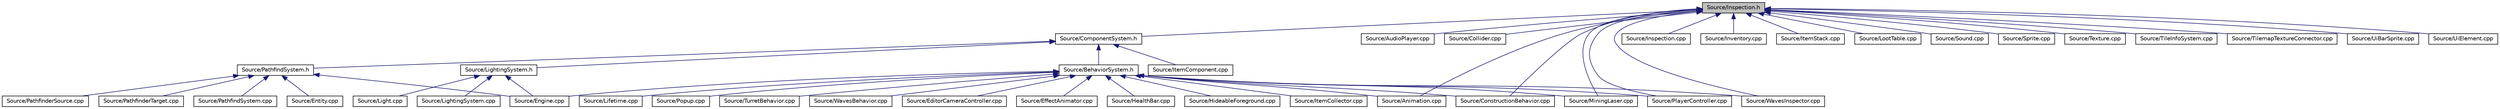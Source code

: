 digraph "Source/Inspection.h"
{
 // LATEX_PDF_SIZE
  edge [fontname="Helvetica",fontsize="10",labelfontname="Helvetica",labelfontsize="10"];
  node [fontname="Helvetica",fontsize="10",shape=record];
  Node1 [label="Source/Inspection.h",height=0.2,width=0.4,color="black", fillcolor="grey75", style="filled", fontcolor="black",tooltip="Helper methods for inspecting things."];
  Node1 -> Node2 [dir="back",color="midnightblue",fontsize="10",style="solid",fontname="Helvetica"];
  Node2 [label="Source/Animation.cpp",height=0.2,width=0.4,color="black", fillcolor="white", style="filled",URL="$Animation_8cpp.html",tooltip="animation component implimentation"];
  Node1 -> Node3 [dir="back",color="midnightblue",fontsize="10",style="solid",fontname="Helvetica"];
  Node3 [label="Source/AudioPlayer.cpp",height=0.2,width=0.4,color="black", fillcolor="white", style="filled",URL="$AudioPlayer_8cpp.html",tooltip="Component that plays audio."];
  Node1 -> Node4 [dir="back",color="midnightblue",fontsize="10",style="solid",fontname="Helvetica"];
  Node4 [label="Source/Collider.cpp",height=0.2,width=0.4,color="black", fillcolor="white", style="filled",URL="$Collider_8cpp.html",tooltip="Base component for detecting collisions."];
  Node1 -> Node5 [dir="back",color="midnightblue",fontsize="10",style="solid",fontname="Helvetica"];
  Node5 [label="Source/ComponentSystem.h",height=0.2,width=0.4,color="black", fillcolor="white", style="filled",URL="$ComponentSystem_8h.html",tooltip="System that keeps track of a specific kind of Component."];
  Node5 -> Node6 [dir="back",color="midnightblue",fontsize="10",style="solid",fontname="Helvetica"];
  Node6 [label="Source/BehaviorSystem.h",height=0.2,width=0.4,color="black", fillcolor="white", style="filled",URL="$BehaviorSystem_8h.html",tooltip="System that keeps track of and updates a specific kind of Behavior."];
  Node6 -> Node2 [dir="back",color="midnightblue",fontsize="10",style="solid",fontname="Helvetica"];
  Node6 -> Node7 [dir="back",color="midnightblue",fontsize="10",style="solid",fontname="Helvetica"];
  Node7 [label="Source/ConstructionBehavior.cpp",height=0.2,width=0.4,color="black", fillcolor="white", style="filled",URL="$ConstructionBehavior_8cpp.html",tooltip="handles the construction of towers and modification of terrain"];
  Node6 -> Node8 [dir="back",color="midnightblue",fontsize="10",style="solid",fontname="Helvetica"];
  Node8 [label="Source/EditorCameraController.cpp",height=0.2,width=0.4,color="black", fillcolor="white", style="filled",URL="$EditorCameraController_8cpp.html",tooltip="controls the camera while in the editor"];
  Node6 -> Node9 [dir="back",color="midnightblue",fontsize="10",style="solid",fontname="Helvetica"];
  Node9 [label="Source/EffectAnimator.cpp",height=0.2,width=0.4,color="black", fillcolor="white", style="filled",URL="$EffectAnimator_8cpp.html",tooltip="Component that animates a Transform's matrix."];
  Node6 -> Node10 [dir="back",color="midnightblue",fontsize="10",style="solid",fontname="Helvetica"];
  Node10 [label="Source/Engine.cpp",height=0.2,width=0.4,color="black", fillcolor="white", style="filled",URL="$Engine_8cpp.html",tooltip="Engine class."];
  Node6 -> Node11 [dir="back",color="midnightblue",fontsize="10",style="solid",fontname="Helvetica"];
  Node11 [label="Source/HealthBar.cpp",height=0.2,width=0.4,color="black", fillcolor="white", style="filled",URL="$HealthBar_8cpp.html",tooltip="health bar UI that displays offset from an Entity with a Health component"];
  Node6 -> Node12 [dir="back",color="midnightblue",fontsize="10",style="solid",fontname="Helvetica"];
  Node12 [label="Source/HideableForeground.cpp",height=0.2,width=0.4,color="black", fillcolor="white", style="filled",URL="$HideableForeground_8cpp.html",tooltip="Component that hides an attached Sprite when it overlaps something."];
  Node6 -> Node13 [dir="back",color="midnightblue",fontsize="10",style="solid",fontname="Helvetica"];
  Node13 [label="Source/ItemCollector.cpp",height=0.2,width=0.4,color="black", fillcolor="white", style="filled",URL="$ItemCollector_8cpp.html",tooltip="Component that attracts and collects item entities in the world."];
  Node6 -> Node14 [dir="back",color="midnightblue",fontsize="10",style="solid",fontname="Helvetica"];
  Node14 [label="Source/Lifetime.cpp",height=0.2,width=0.4,color="black", fillcolor="white", style="filled",URL="$Lifetime_8cpp.html",tooltip="Component that destroys it's Enity after a given length of time."];
  Node6 -> Node15 [dir="back",color="midnightblue",fontsize="10",style="solid",fontname="Helvetica"];
  Node15 [label="Source/MiningLaser.cpp",height=0.2,width=0.4,color="black", fillcolor="white", style="filled",URL="$MiningLaser_8cpp.html",tooltip="Digging laser controllable by an entity."];
  Node6 -> Node16 [dir="back",color="midnightblue",fontsize="10",style="solid",fontname="Helvetica"];
  Node16 [label="Source/PlayerController.cpp",height=0.2,width=0.4,color="black", fillcolor="white", style="filled",URL="$PlayerController_8cpp.html",tooltip="PlayerController Behaviour Class."];
  Node6 -> Node17 [dir="back",color="midnightblue",fontsize="10",style="solid",fontname="Helvetica"];
  Node17 [label="Source/Popup.cpp",height=0.2,width=0.4,color="black", fillcolor="white", style="filled",URL="$Popup_8cpp.html",tooltip="DESCRIPTION HERE."];
  Node6 -> Node18 [dir="back",color="midnightblue",fontsize="10",style="solid",fontname="Helvetica"];
  Node18 [label="Source/TurretBehavior.cpp",height=0.2,width=0.4,color="black", fillcolor="white", style="filled",URL="$TurretBehavior_8cpp.html",tooltip="Behavior Compenent for Basic Turret"];
  Node6 -> Node19 [dir="back",color="midnightblue",fontsize="10",style="solid",fontname="Helvetica"];
  Node19 [label="Source/WavesBehavior.cpp",height=0.2,width=0.4,color="black", fillcolor="white", style="filled",URL="$WavesBehavior_8cpp.html",tooltip="Definitions for wave and spawning behavior."];
  Node6 -> Node20 [dir="back",color="midnightblue",fontsize="10",style="solid",fontname="Helvetica"];
  Node20 [label="Source/WavesInspector.cpp",height=0.2,width=0.4,color="black", fillcolor="white", style="filled",URL="$WavesInspector_8cpp.html",tooltip="Definitions for wave and spawning editing in game."];
  Node5 -> Node21 [dir="back",color="midnightblue",fontsize="10",style="solid",fontname="Helvetica"];
  Node21 [label="Source/ItemComponent.cpp",height=0.2,width=0.4,color="black", fillcolor="white", style="filled",URL="$ItemComponent_8cpp.html",tooltip="Item in the world that can be picked up."];
  Node5 -> Node22 [dir="back",color="midnightblue",fontsize="10",style="solid",fontname="Helvetica"];
  Node22 [label="Source/LightingSystem.h",height=0.2,width=0.4,color="black", fillcolor="white", style="filled",URL="$LightingSystem_8h.html",tooltip="Lighting system interface."];
  Node22 -> Node10 [dir="back",color="midnightblue",fontsize="10",style="solid",fontname="Helvetica"];
  Node22 -> Node23 [dir="back",color="midnightblue",fontsize="10",style="solid",fontname="Helvetica"];
  Node23 [label="Source/Light.cpp",height=0.2,width=0.4,color="black", fillcolor="white", style="filled",URL="$Light_8cpp.html",tooltip="Light source component. It shines."];
  Node22 -> Node24 [dir="back",color="midnightblue",fontsize="10",style="solid",fontname="Helvetica"];
  Node24 [label="Source/LightingSystem.cpp",height=0.2,width=0.4,color="black", fillcolor="white", style="filled",URL="$LightingSystem_8cpp.html",tooltip="Renders lights in the scene."];
  Node5 -> Node25 [dir="back",color="midnightblue",fontsize="10",style="solid",fontname="Helvetica"];
  Node25 [label="Source/PathfindSystem.h",height=0.2,width=0.4,color="black", fillcolor="white", style="filled",URL="$PathfindSystem_8h.html",tooltip="System in charge of pathfinding. Keeps track of targets, runs the flowfield algorithm."];
  Node25 -> Node10 [dir="back",color="midnightblue",fontsize="10",style="solid",fontname="Helvetica"];
  Node25 -> Node26 [dir="back",color="midnightblue",fontsize="10",style="solid",fontname="Helvetica"];
  Node26 [label="Source/Entity.cpp",height=0.2,width=0.4,color="black", fillcolor="white", style="filled",URL="$Entity_8cpp.html",tooltip="Function definitions for the Entity class."];
  Node25 -> Node27 [dir="back",color="midnightblue",fontsize="10",style="solid",fontname="Helvetica"];
  Node27 [label="Source/PathfinderSource.cpp",height=0.2,width=0.4,color="black", fillcolor="white", style="filled",URL="$PathfinderSource_8cpp.html",tooltip="Defines parent entity as the map for pathfinding."];
  Node25 -> Node28 [dir="back",color="midnightblue",fontsize="10",style="solid",fontname="Helvetica"];
  Node28 [label="Source/PathfinderTarget.cpp",height=0.2,width=0.4,color="black", fillcolor="white", style="filled",URL="$PathfinderTarget_8cpp.html",tooltip="Marks parent entity as a target for the enemies."];
  Node25 -> Node29 [dir="back",color="midnightblue",fontsize="10",style="solid",fontname="Helvetica"];
  Node29 [label="Source/PathfindSystem.cpp",height=0.2,width=0.4,color="black", fillcolor="white", style="filled",URL="$PathfindSystem_8cpp.html",tooltip="System in charge of pathfinding. Keeps track of targets, runs the flowfield algorithm."];
  Node1 -> Node7 [dir="back",color="midnightblue",fontsize="10",style="solid",fontname="Helvetica"];
  Node1 -> Node30 [dir="back",color="midnightblue",fontsize="10",style="solid",fontname="Helvetica"];
  Node30 [label="Source/Inspection.cpp",height=0.2,width=0.4,color="black", fillcolor="white", style="filled",URL="$Inspection_8cpp.html",tooltip="Helper methods for inspecting things."];
  Node1 -> Node31 [dir="back",color="midnightblue",fontsize="10",style="solid",fontname="Helvetica"];
  Node31 [label="Source/Inventory.cpp",height=0.2,width=0.4,color="black", fillcolor="white", style="filled",URL="$Inventory_8cpp.html",tooltip="Inventory component that stores items."];
  Node1 -> Node32 [dir="back",color="midnightblue",fontsize="10",style="solid",fontname="Helvetica"];
  Node32 [label="Source/ItemStack.cpp",height=0.2,width=0.4,color="black", fillcolor="white", style="filled",URL="$ItemStack_8cpp.html",tooltip="a stack of multiple items of the same type"];
  Node1 -> Node33 [dir="back",color="midnightblue",fontsize="10",style="solid",fontname="Helvetica"];
  Node33 [label="Source/LootTable.cpp",height=0.2,width=0.4,color="black", fillcolor="white", style="filled",URL="$LootTable_8cpp.html",tooltip="class for dropping configurable loot"];
  Node1 -> Node15 [dir="back",color="midnightblue",fontsize="10",style="solid",fontname="Helvetica"];
  Node1 -> Node16 [dir="back",color="midnightblue",fontsize="10",style="solid",fontname="Helvetica"];
  Node1 -> Node34 [dir="back",color="midnightblue",fontsize="10",style="solid",fontname="Helvetica"];
  Node34 [label="Source/Sound.cpp",height=0.2,width=0.4,color="black", fillcolor="white", style="filled",URL="$Sound_8cpp.html",tooltip="Wrapper class for FMOD sounds."];
  Node1 -> Node35 [dir="back",color="midnightblue",fontsize="10",style="solid",fontname="Helvetica"];
  Node35 [label="Source/Sprite.cpp",height=0.2,width=0.4,color="black", fillcolor="white", style="filled",URL="$Sprite_8cpp.html",tooltip="Implementation of Sprite component."];
  Node1 -> Node36 [dir="back",color="midnightblue",fontsize="10",style="solid",fontname="Helvetica"];
  Node36 [label="Source/Texture.cpp",height=0.2,width=0.4,color="black", fillcolor="white", style="filled",URL="$Texture_8cpp.html",tooltip="Wrapper/manager for OpenGL texture."];
  Node1 -> Node37 [dir="back",color="midnightblue",fontsize="10",style="solid",fontname="Helvetica"];
  Node37 [label="Source/TileInfoSystem.cpp",height=0.2,width=0.4,color="black", fillcolor="white", style="filled",URL="$TileInfoSystem_8cpp.html",tooltip="System to get info about given tile indices."];
  Node1 -> Node38 [dir="back",color="midnightblue",fontsize="10",style="solid",fontname="Helvetica"];
  Node38 [label="Source/TilemapTextureConnector.cpp",height=0.2,width=0.4,color="black", fillcolor="white", style="filled",URL="$TilemapTextureConnector_8cpp.html",tooltip="Component that uses a parent 'source' tilemap to update a child tilemap with connected textures."];
  Node1 -> Node39 [dir="back",color="midnightblue",fontsize="10",style="solid",fontname="Helvetica"];
  Node39 [label="Source/UiBarSprite.cpp",height=0.2,width=0.4,color="black", fillcolor="white", style="filled",URL="$UiBarSprite_8cpp.html",tooltip="sprite that renders a ui bar"];
  Node1 -> Node40 [dir="back",color="midnightblue",fontsize="10",style="solid",fontname="Helvetica"];
  Node40 [label="Source/UiElement.cpp",height=0.2,width=0.4,color="black", fillcolor="white", style="filled",URL="$UiElement_8cpp.html",tooltip="Ui element component."];
  Node1 -> Node20 [dir="back",color="midnightblue",fontsize="10",style="solid",fontname="Helvetica"];
}
